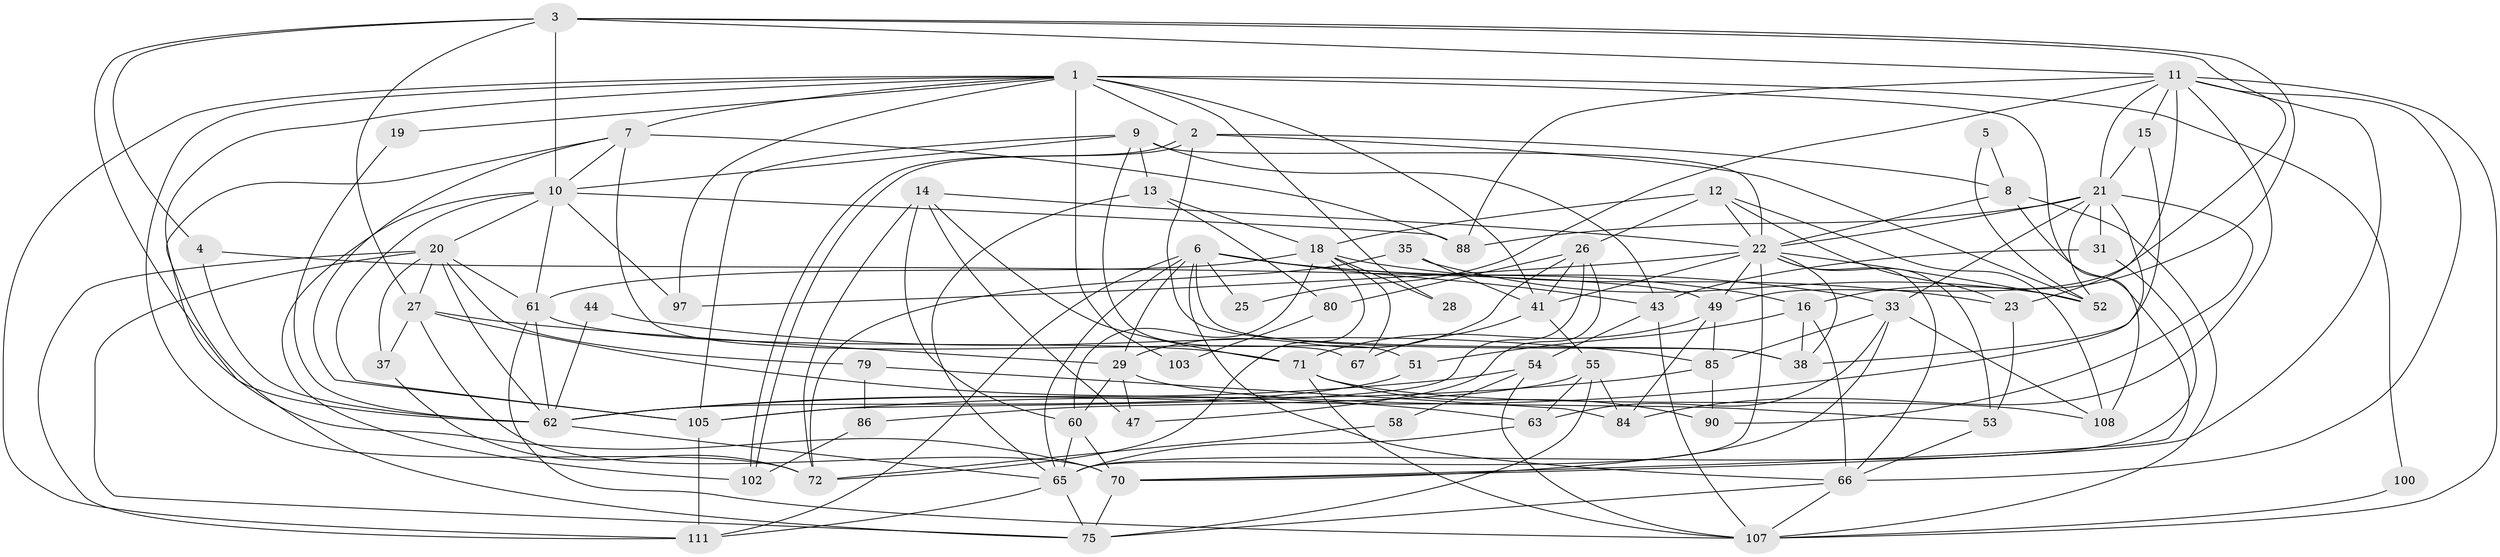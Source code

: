 // original degree distribution, {4: 0.29310344827586204, 6: 0.06896551724137931, 5: 0.22413793103448276, 3: 0.25, 2: 0.12931034482758622, 8: 0.017241379310344827, 10: 0.008620689655172414, 7: 0.008620689655172414}
// Generated by graph-tools (version 1.1) at 2025/18/03/04/25 18:18:36]
// undirected, 69 vertices, 178 edges
graph export_dot {
graph [start="1"]
  node [color=gray90,style=filled];
  1 [super="+32"];
  2;
  3 [super="+93"];
  4;
  5;
  6 [super="+56"];
  7 [super="+46"];
  8;
  9 [super="+24"];
  10 [super="+17"];
  11 [super="+77+40"];
  12;
  13;
  14 [super="+68+48"];
  15;
  16 [super="+42"];
  18 [super="+104+106+109"];
  19;
  20 [super="+83"];
  21 [super="+30+36+89"];
  22 [super="+45+34"];
  23;
  25;
  26 [super="+98"];
  27 [super="+69+114"];
  28;
  29 [super="+64"];
  31;
  33 [super="+115"];
  35;
  37;
  38;
  41 [super="+92"];
  43 [super="+74"];
  44;
  47 [super="+112"];
  49 [super="+82"];
  51;
  52;
  53;
  54 [super="+59"];
  55 [super="+57"];
  58;
  60 [super="+87"];
  61 [super="+76"];
  62 [super="+78+99"];
  63;
  65 [super="+101"];
  66 [super="+95"];
  67;
  70 [super="+110"];
  71 [super="+94"];
  72;
  75 [super="+81"];
  79;
  80;
  84;
  85;
  86;
  88;
  90;
  97;
  100;
  102;
  103;
  105 [super="+113"];
  107 [super="+116"];
  108;
  111;
  1 -- 111;
  1 -- 2;
  1 -- 103 [weight=2];
  1 -- 97;
  1 -- 100;
  1 -- 70;
  1 -- 72;
  1 -- 41;
  1 -- 108;
  1 -- 19;
  1 -- 28;
  1 -- 7;
  2 -- 102;
  2 -- 102;
  2 -- 8;
  2 -- 38;
  2 -- 52;
  3 -- 4;
  3 -- 16;
  3 -- 49;
  3 -- 11;
  3 -- 10;
  3 -- 62;
  3 -- 27;
  4 -- 62;
  4 -- 49;
  5 -- 52;
  5 -- 8;
  6 -- 111;
  6 -- 65;
  6 -- 33;
  6 -- 66;
  6 -- 38;
  6 -- 25;
  6 -- 43;
  6 -- 16;
  6 -- 29;
  7 -- 67;
  7 -- 10;
  7 -- 88;
  7 -- 105;
  7 -- 75;
  8 -- 22;
  8 -- 70;
  8 -- 107;
  9 -- 51;
  9 -- 13;
  9 -- 22 [weight=2];
  9 -- 10;
  9 -- 43;
  9 -- 105;
  10 -- 20;
  10 -- 88;
  10 -- 97;
  10 -- 102;
  10 -- 105;
  10 -- 61;
  11 -- 25;
  11 -- 84;
  11 -- 66;
  11 -- 21;
  11 -- 23;
  11 -- 107;
  11 -- 70;
  11 -- 88;
  11 -- 15;
  12 -- 23;
  12 -- 108;
  12 -- 22;
  12 -- 18;
  12 -- 26;
  13 -- 65;
  13 -- 18;
  13 -- 80;
  14 -- 60;
  14 -- 22;
  14 -- 72;
  14 -- 47;
  14 -- 71;
  15 -- 38;
  15 -- 21 [weight=2];
  16 -- 38;
  16 -- 51;
  16 -- 66;
  18 -- 72;
  18 -- 23;
  18 -- 61 [weight=2];
  18 -- 67;
  18 -- 28;
  18 -- 60;
  19 -- 62;
  20 -- 37;
  20 -- 79;
  20 -- 111;
  20 -- 27;
  20 -- 61;
  20 -- 75;
  20 -- 62;
  21 -- 52;
  21 -- 88;
  21 -- 90;
  21 -- 31;
  21 -- 62;
  21 -- 22;
  21 -- 33;
  22 -- 41;
  22 -- 65;
  22 -- 97;
  22 -- 38;
  22 -- 52;
  22 -- 53;
  22 -- 66;
  22 -- 49;
  23 -- 53;
  26 -- 80;
  26 -- 29;
  26 -- 47;
  26 -- 41;
  26 -- 105 [weight=2];
  27 -- 37;
  27 -- 63;
  27 -- 70;
  27 -- 29;
  29 -- 60;
  29 -- 53;
  29 -- 47;
  31 -- 43;
  31 -- 65;
  33 -- 63;
  33 -- 70;
  33 -- 108;
  33 -- 85;
  35 -- 52;
  35 -- 72;
  35 -- 41;
  37 -- 72;
  41 -- 67;
  41 -- 55;
  43 -- 107;
  43 -- 54;
  44 -- 85;
  44 -- 62;
  49 -- 71;
  49 -- 84;
  49 -- 85;
  51 -- 62;
  53 -- 66;
  54 -- 58;
  54 -- 62;
  54 -- 107;
  55 -- 86;
  55 -- 84;
  55 -- 63;
  55 -- 75;
  58 -- 72;
  60 -- 70;
  60 -- 65;
  61 -- 71;
  61 -- 107;
  61 -- 62 [weight=2];
  62 -- 65;
  63 -- 65;
  65 -- 75;
  65 -- 111;
  66 -- 107;
  66 -- 75;
  70 -- 75;
  71 -- 108;
  71 -- 90;
  71 -- 107;
  79 -- 84;
  79 -- 86;
  80 -- 103;
  85 -- 90;
  85 -- 105;
  86 -- 102;
  100 -- 107;
  105 -- 111;
}
